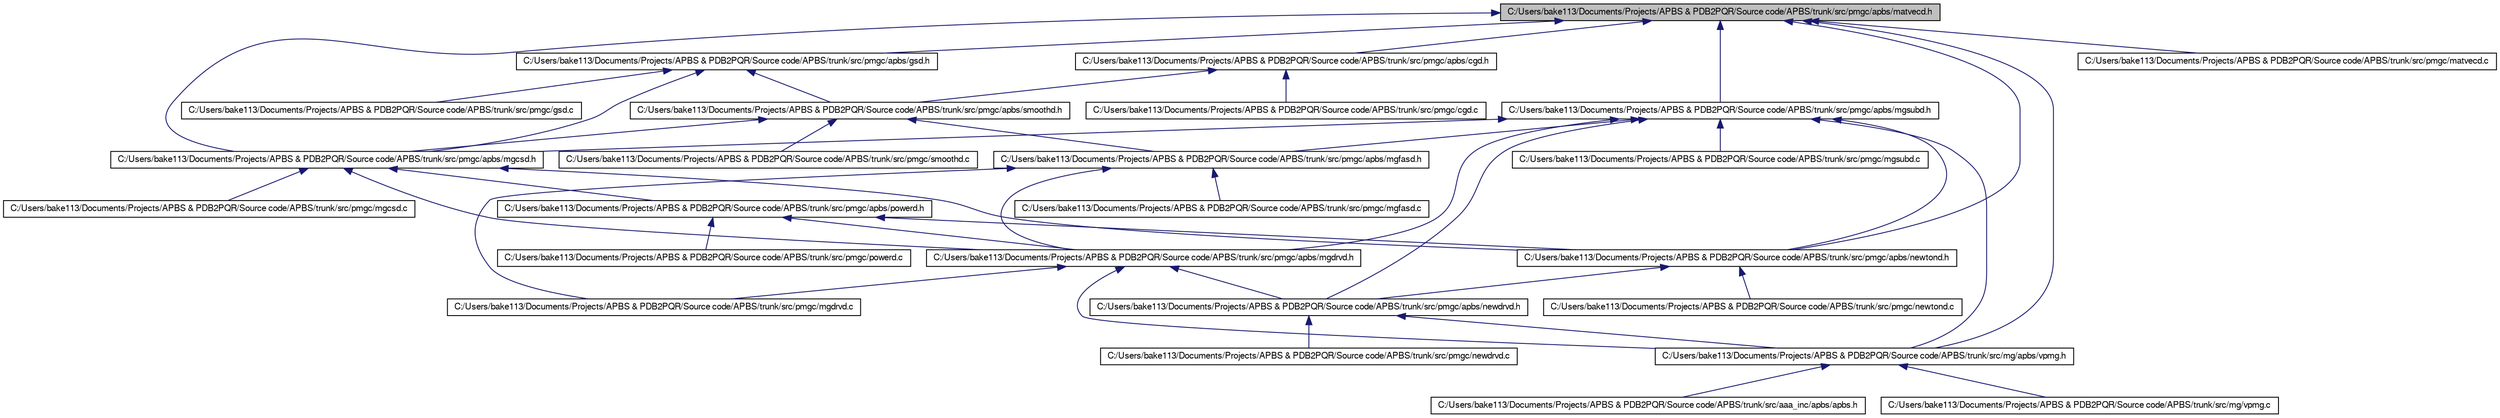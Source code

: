 digraph G
{
  edge [fontname="FreeSans",fontsize="10",labelfontname="FreeSans",labelfontsize="10"];
  node [fontname="FreeSans",fontsize="10",shape=record];
  Node1 [label="C:/Users/bake113/Documents/Projects/APBS & PDB2PQR/Source code/APBS/trunk/src/pmgc/apbs/matvecd.h",height=0.2,width=0.4,color="black", fillcolor="grey75", style="filled" fontcolor="black"];
  Node1 -> Node2 [dir=back,color="midnightblue",fontsize="10",style="solid",fontname="FreeSans"];
  Node2 [label="C:/Users/bake113/Documents/Projects/APBS & PDB2PQR/Source code/APBS/trunk/src/mg/apbs/vpmg.h",height=0.2,width=0.4,color="black", fillcolor="white", style="filled",URL="$vpmg_8h.html",tooltip="Contains declarations for class Vpmg."];
  Node2 -> Node3 [dir=back,color="midnightblue",fontsize="10",style="solid",fontname="FreeSans"];
  Node3 [label="C:/Users/bake113/Documents/Projects/APBS & PDB2PQR/Source code/APBS/trunk/src/aaa_inc/apbs/apbs.h",height=0.2,width=0.4,color="black", fillcolor="white", style="filled",URL="$apbs_8h.html",tooltip="Top-level header for APBS."];
  Node2 -> Node4 [dir=back,color="midnightblue",fontsize="10",style="solid",fontname="FreeSans"];
  Node4 [label="C:/Users/bake113/Documents/Projects/APBS & PDB2PQR/Source code/APBS/trunk/src/mg/vpmg.c",height=0.2,width=0.4,color="black", fillcolor="white", style="filled",URL="$vpmg_8c.html",tooltip="Class Vpmg methods."];
  Node1 -> Node5 [dir=back,color="midnightblue",fontsize="10",style="solid",fontname="FreeSans"];
  Node5 [label="C:/Users/bake113/Documents/Projects/APBS & PDB2PQR/Source code/APBS/trunk/src/pmgc/apbs/cgd.h",height=0.2,width=0.4,color="black", fillcolor="white", style="filled",URL="$cgd_8h.html",tooltip="A collection of useful low-level routines (timing, etc)."];
  Node5 -> Node6 [dir=back,color="midnightblue",fontsize="10",style="solid",fontname="FreeSans"];
  Node6 [label="C:/Users/bake113/Documents/Projects/APBS & PDB2PQR/Source code/APBS/trunk/src/pmgc/apbs/smoothd.h",height=0.2,width=0.4,color="black", fillcolor="white", style="filled",URL="$smoothd_8h.html"];
  Node6 -> Node7 [dir=back,color="midnightblue",fontsize="10",style="solid",fontname="FreeSans"];
  Node7 [label="C:/Users/bake113/Documents/Projects/APBS & PDB2PQR/Source code/APBS/trunk/src/pmgc/apbs/mgcsd.h",height=0.2,width=0.4,color="black", fillcolor="white", style="filled",URL="$mgcsd_8h.html"];
  Node7 -> Node8 [dir=back,color="midnightblue",fontsize="10",style="solid",fontname="FreeSans"];
  Node8 [label="C:/Users/bake113/Documents/Projects/APBS & PDB2PQR/Source code/APBS/trunk/src/pmgc/apbs/mgdrvd.h",height=0.2,width=0.4,color="black", fillcolor="white", style="filled",URL="$mgdrvd_8h_source.html"];
  Node8 -> Node2 [dir=back,color="midnightblue",fontsize="10",style="solid",fontname="FreeSans"];
  Node8 -> Node9 [dir=back,color="midnightblue",fontsize="10",style="solid",fontname="FreeSans"];
  Node9 [label="C:/Users/bake113/Documents/Projects/APBS & PDB2PQR/Source code/APBS/trunk/src/pmgc/apbs/newdrvd.h",height=0.2,width=0.4,color="black", fillcolor="white", style="filled",URL="$newdrvd_8h.html",tooltip="Driver for the Newton Solver."];
  Node9 -> Node2 [dir=back,color="midnightblue",fontsize="10",style="solid",fontname="FreeSans"];
  Node9 -> Node10 [dir=back,color="midnightblue",fontsize="10",style="solid",fontname="FreeSans"];
  Node10 [label="C:/Users/bake113/Documents/Projects/APBS & PDB2PQR/Source code/APBS/trunk/src/pmgc/newdrvd.c",height=0.2,width=0.4,color="black", fillcolor="white", style="filled",URL="$newdrvd_8c.html"];
  Node8 -> Node11 [dir=back,color="midnightblue",fontsize="10",style="solid",fontname="FreeSans"];
  Node11 [label="C:/Users/bake113/Documents/Projects/APBS & PDB2PQR/Source code/APBS/trunk/src/pmgc/mgdrvd.c",height=0.2,width=0.4,color="black", fillcolor="white", style="filled",URL="$mgdrvd_8c.html"];
  Node7 -> Node12 [dir=back,color="midnightblue",fontsize="10",style="solid",fontname="FreeSans"];
  Node12 [label="C:/Users/bake113/Documents/Projects/APBS & PDB2PQR/Source code/APBS/trunk/src/pmgc/apbs/newtond.h",height=0.2,width=0.4,color="black", fillcolor="white", style="filled",URL="$newtond_8h.html"];
  Node12 -> Node9 [dir=back,color="midnightblue",fontsize="10",style="solid",fontname="FreeSans"];
  Node12 -> Node13 [dir=back,color="midnightblue",fontsize="10",style="solid",fontname="FreeSans"];
  Node13 [label="C:/Users/bake113/Documents/Projects/APBS & PDB2PQR/Source code/APBS/trunk/src/pmgc/newtond.c",height=0.2,width=0.4,color="black", fillcolor="white", style="filled",URL="$newtond_8c.html"];
  Node7 -> Node14 [dir=back,color="midnightblue",fontsize="10",style="solid",fontname="FreeSans"];
  Node14 [label="C:/Users/bake113/Documents/Projects/APBS & PDB2PQR/Source code/APBS/trunk/src/pmgc/apbs/powerd.h",height=0.2,width=0.4,color="black", fillcolor="white", style="filled",URL="$powerd_8h.html"];
  Node14 -> Node8 [dir=back,color="midnightblue",fontsize="10",style="solid",fontname="FreeSans"];
  Node14 -> Node12 [dir=back,color="midnightblue",fontsize="10",style="solid",fontname="FreeSans"];
  Node14 -> Node15 [dir=back,color="midnightblue",fontsize="10",style="solid",fontname="FreeSans"];
  Node15 [label="C:/Users/bake113/Documents/Projects/APBS & PDB2PQR/Source code/APBS/trunk/src/pmgc/powerd.c",height=0.2,width=0.4,color="black", fillcolor="white", style="filled",URL="$powerd_8c.html"];
  Node7 -> Node16 [dir=back,color="midnightblue",fontsize="10",style="solid",fontname="FreeSans"];
  Node16 [label="C:/Users/bake113/Documents/Projects/APBS & PDB2PQR/Source code/APBS/trunk/src/pmgc/mgcsd.c",height=0.2,width=0.4,color="black", fillcolor="white", style="filled",URL="$mgcsd_8c.html"];
  Node6 -> Node17 [dir=back,color="midnightblue",fontsize="10",style="solid",fontname="FreeSans"];
  Node17 [label="C:/Users/bake113/Documents/Projects/APBS & PDB2PQR/Source code/APBS/trunk/src/pmgc/apbs/mgfasd.h",height=0.2,width=0.4,color="black", fillcolor="white", style="filled",URL="$mgfasd_8h.html"];
  Node17 -> Node8 [dir=back,color="midnightblue",fontsize="10",style="solid",fontname="FreeSans"];
  Node17 -> Node11 [dir=back,color="midnightblue",fontsize="10",style="solid",fontname="FreeSans"];
  Node17 -> Node18 [dir=back,color="midnightblue",fontsize="10",style="solid",fontname="FreeSans"];
  Node18 [label="C:/Users/bake113/Documents/Projects/APBS & PDB2PQR/Source code/APBS/trunk/src/pmgc/mgfasd.c",height=0.2,width=0.4,color="black", fillcolor="white", style="filled",URL="$mgfasd_8c.html"];
  Node6 -> Node19 [dir=back,color="midnightblue",fontsize="10",style="solid",fontname="FreeSans"];
  Node19 [label="C:/Users/bake113/Documents/Projects/APBS & PDB2PQR/Source code/APBS/trunk/src/pmgc/smoothd.c",height=0.2,width=0.4,color="black", fillcolor="white", style="filled",URL="$smoothd_8c.html"];
  Node5 -> Node20 [dir=back,color="midnightblue",fontsize="10",style="solid",fontname="FreeSans"];
  Node20 [label="C:/Users/bake113/Documents/Projects/APBS & PDB2PQR/Source code/APBS/trunk/src/pmgc/cgd.c",height=0.2,width=0.4,color="black", fillcolor="white", style="filled",URL="$cgd_8c_source.html"];
  Node1 -> Node21 [dir=back,color="midnightblue",fontsize="10",style="solid",fontname="FreeSans"];
  Node21 [label="C:/Users/bake113/Documents/Projects/APBS & PDB2PQR/Source code/APBS/trunk/src/pmgc/apbs/gsd.h",height=0.2,width=0.4,color="black", fillcolor="white", style="filled",URL="$gsd_8h.html"];
  Node21 -> Node7 [dir=back,color="midnightblue",fontsize="10",style="solid",fontname="FreeSans"];
  Node21 -> Node6 [dir=back,color="midnightblue",fontsize="10",style="solid",fontname="FreeSans"];
  Node21 -> Node22 [dir=back,color="midnightblue",fontsize="10",style="solid",fontname="FreeSans"];
  Node22 [label="C:/Users/bake113/Documents/Projects/APBS & PDB2PQR/Source code/APBS/trunk/src/pmgc/gsd.c",height=0.2,width=0.4,color="black", fillcolor="white", style="filled",URL="$gsd_8c.html"];
  Node1 -> Node7 [dir=back,color="midnightblue",fontsize="10",style="solid",fontname="FreeSans"];
  Node1 -> Node23 [dir=back,color="midnightblue",fontsize="10",style="solid",fontname="FreeSans"];
  Node23 [label="C:/Users/bake113/Documents/Projects/APBS & PDB2PQR/Source code/APBS/trunk/src/pmgc/apbs/mgsubd.h",height=0.2,width=0.4,color="black", fillcolor="white", style="filled",URL="$mgsubd_8h.html"];
  Node23 -> Node2 [dir=back,color="midnightblue",fontsize="10",style="solid",fontname="FreeSans"];
  Node23 -> Node7 [dir=back,color="midnightblue",fontsize="10",style="solid",fontname="FreeSans"];
  Node23 -> Node8 [dir=back,color="midnightblue",fontsize="10",style="solid",fontname="FreeSans"];
  Node23 -> Node17 [dir=back,color="midnightblue",fontsize="10",style="solid",fontname="FreeSans"];
  Node23 -> Node9 [dir=back,color="midnightblue",fontsize="10",style="solid",fontname="FreeSans"];
  Node23 -> Node12 [dir=back,color="midnightblue",fontsize="10",style="solid",fontname="FreeSans"];
  Node23 -> Node24 [dir=back,color="midnightblue",fontsize="10",style="solid",fontname="FreeSans"];
  Node24 [label="C:/Users/bake113/Documents/Projects/APBS & PDB2PQR/Source code/APBS/trunk/src/pmgc/mgsubd.c",height=0.2,width=0.4,color="black", fillcolor="white", style="filled",URL="$mgsubd_8c.html"];
  Node1 -> Node12 [dir=back,color="midnightblue",fontsize="10",style="solid",fontname="FreeSans"];
  Node1 -> Node25 [dir=back,color="midnightblue",fontsize="10",style="solid",fontname="FreeSans"];
  Node25 [label="C:/Users/bake113/Documents/Projects/APBS & PDB2PQR/Source code/APBS/trunk/src/pmgc/matvecd.c",height=0.2,width=0.4,color="black", fillcolor="white", style="filled",URL="$matvecd_8c.html"];
}
